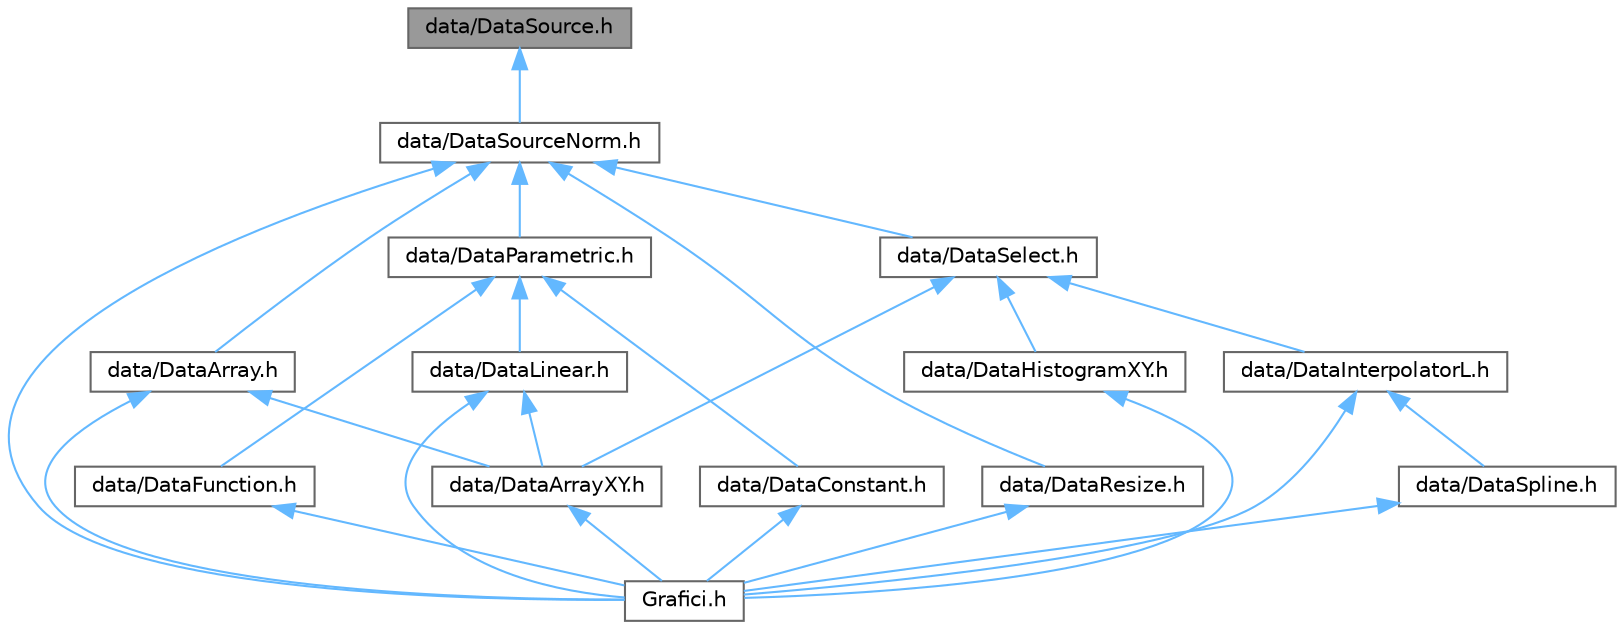 digraph "data/DataSource.h"
{
 // LATEX_PDF_SIZE
  bgcolor="transparent";
  edge [fontname=Helvetica,fontsize=10,labelfontname=Helvetica,labelfontsize=10];
  node [fontname=Helvetica,fontsize=10,shape=box,height=0.2,width=0.4];
  Node1 [label="data/DataSource.h",height=0.2,width=0.4,color="gray40", fillcolor="grey60", style="filled", fontcolor="black",tooltip=" "];
  Node1 -> Node2 [dir="back",color="steelblue1",style="solid"];
  Node2 [label="data/DataSourceNorm.h",height=0.2,width=0.4,color="grey40", fillcolor="white", style="filled",URL="$_data_source_norm_8h.html",tooltip=" "];
  Node2 -> Node3 [dir="back",color="steelblue1",style="solid"];
  Node3 [label="Grafici.h",height=0.2,width=0.4,color="grey40", fillcolor="white", style="filled",URL="$_grafici_8h.html",tooltip=" "];
  Node2 -> Node4 [dir="back",color="steelblue1",style="solid"];
  Node4 [label="data/DataArray.h",height=0.2,width=0.4,color="grey40", fillcolor="white", style="filled",URL="$_data_array_8h.html",tooltip=" "];
  Node4 -> Node3 [dir="back",color="steelblue1",style="solid"];
  Node4 -> Node5 [dir="back",color="steelblue1",style="solid"];
  Node5 [label="data/DataArrayXY.h",height=0.2,width=0.4,color="grey40", fillcolor="white", style="filled",URL="$_data_array_x_y_8h.html",tooltip=" "];
  Node5 -> Node3 [dir="back",color="steelblue1",style="solid"];
  Node2 -> Node6 [dir="back",color="steelblue1",style="solid"];
  Node6 [label="data/DataParametric.h",height=0.2,width=0.4,color="grey40", fillcolor="white", style="filled",URL="$_data_parametric_8h.html",tooltip=" "];
  Node6 -> Node7 [dir="back",color="steelblue1",style="solid"];
  Node7 [label="data/DataConstant.h",height=0.2,width=0.4,color="grey40", fillcolor="white", style="filled",URL="$_data_constant_8h.html",tooltip=" "];
  Node7 -> Node3 [dir="back",color="steelblue1",style="solid"];
  Node6 -> Node8 [dir="back",color="steelblue1",style="solid"];
  Node8 [label="data/DataFunction.h",height=0.2,width=0.4,color="grey40", fillcolor="white", style="filled",URL="$_data_function_8h.html",tooltip=" "];
  Node8 -> Node3 [dir="back",color="steelblue1",style="solid"];
  Node6 -> Node9 [dir="back",color="steelblue1",style="solid"];
  Node9 [label="data/DataLinear.h",height=0.2,width=0.4,color="grey40", fillcolor="white", style="filled",URL="$_data_linear_8h.html",tooltip=" "];
  Node9 -> Node3 [dir="back",color="steelblue1",style="solid"];
  Node9 -> Node5 [dir="back",color="steelblue1",style="solid"];
  Node2 -> Node10 [dir="back",color="steelblue1",style="solid"];
  Node10 [label="data/DataResize.h",height=0.2,width=0.4,color="grey40", fillcolor="white", style="filled",URL="$_data_resize_8h.html",tooltip=" "];
  Node10 -> Node3 [dir="back",color="steelblue1",style="solid"];
  Node2 -> Node11 [dir="back",color="steelblue1",style="solid"];
  Node11 [label="data/DataSelect.h",height=0.2,width=0.4,color="grey40", fillcolor="white", style="filled",URL="$_data_select_8h.html",tooltip=" "];
  Node11 -> Node5 [dir="back",color="steelblue1",style="solid"];
  Node11 -> Node12 [dir="back",color="steelblue1",style="solid"];
  Node12 [label="data/DataHistogramXY.h",height=0.2,width=0.4,color="grey40", fillcolor="white", style="filled",URL="$_data_histogram_x_y_8h.html",tooltip=" "];
  Node12 -> Node3 [dir="back",color="steelblue1",style="solid"];
  Node11 -> Node13 [dir="back",color="steelblue1",style="solid"];
  Node13 [label="data/DataInterpolatorL.h",height=0.2,width=0.4,color="grey40", fillcolor="white", style="filled",URL="$_data_interpolator_l_8h.html",tooltip=" "];
  Node13 -> Node3 [dir="back",color="steelblue1",style="solid"];
  Node13 -> Node14 [dir="back",color="steelblue1",style="solid"];
  Node14 [label="data/DataSpline.h",height=0.2,width=0.4,color="grey40", fillcolor="white", style="filled",URL="$_data_spline_8h.html",tooltip=" "];
  Node14 -> Node3 [dir="back",color="steelblue1",style="solid"];
}
